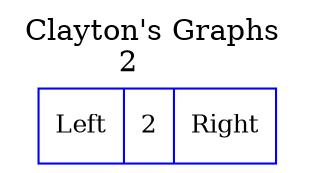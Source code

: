 digraph G {
0[label ="<f1>Left|<f2>2|<f3>Right" color=blue fontcolor=black shape=record   fontsize=12 ]

 labelloc="t"
 label="Clayton's Graphs \n2	"
}
